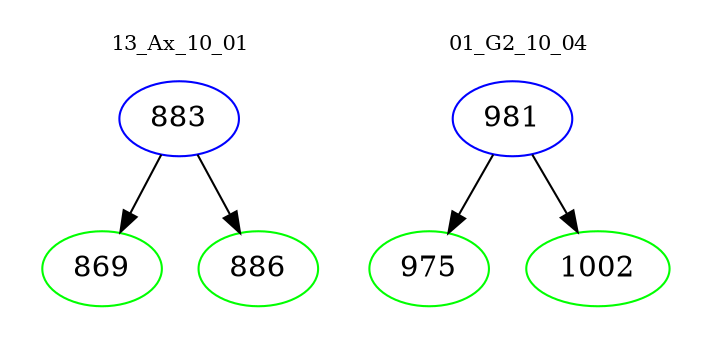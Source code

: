 digraph{
subgraph cluster_0 {
color = white
label = "13_Ax_10_01";
fontsize=10;
T0_883 [label="883", color="blue"]
T0_883 -> T0_869 [color="black"]
T0_869 [label="869", color="green"]
T0_883 -> T0_886 [color="black"]
T0_886 [label="886", color="green"]
}
subgraph cluster_1 {
color = white
label = "01_G2_10_04";
fontsize=10;
T1_981 [label="981", color="blue"]
T1_981 -> T1_975 [color="black"]
T1_975 [label="975", color="green"]
T1_981 -> T1_1002 [color="black"]
T1_1002 [label="1002", color="green"]
}
}
